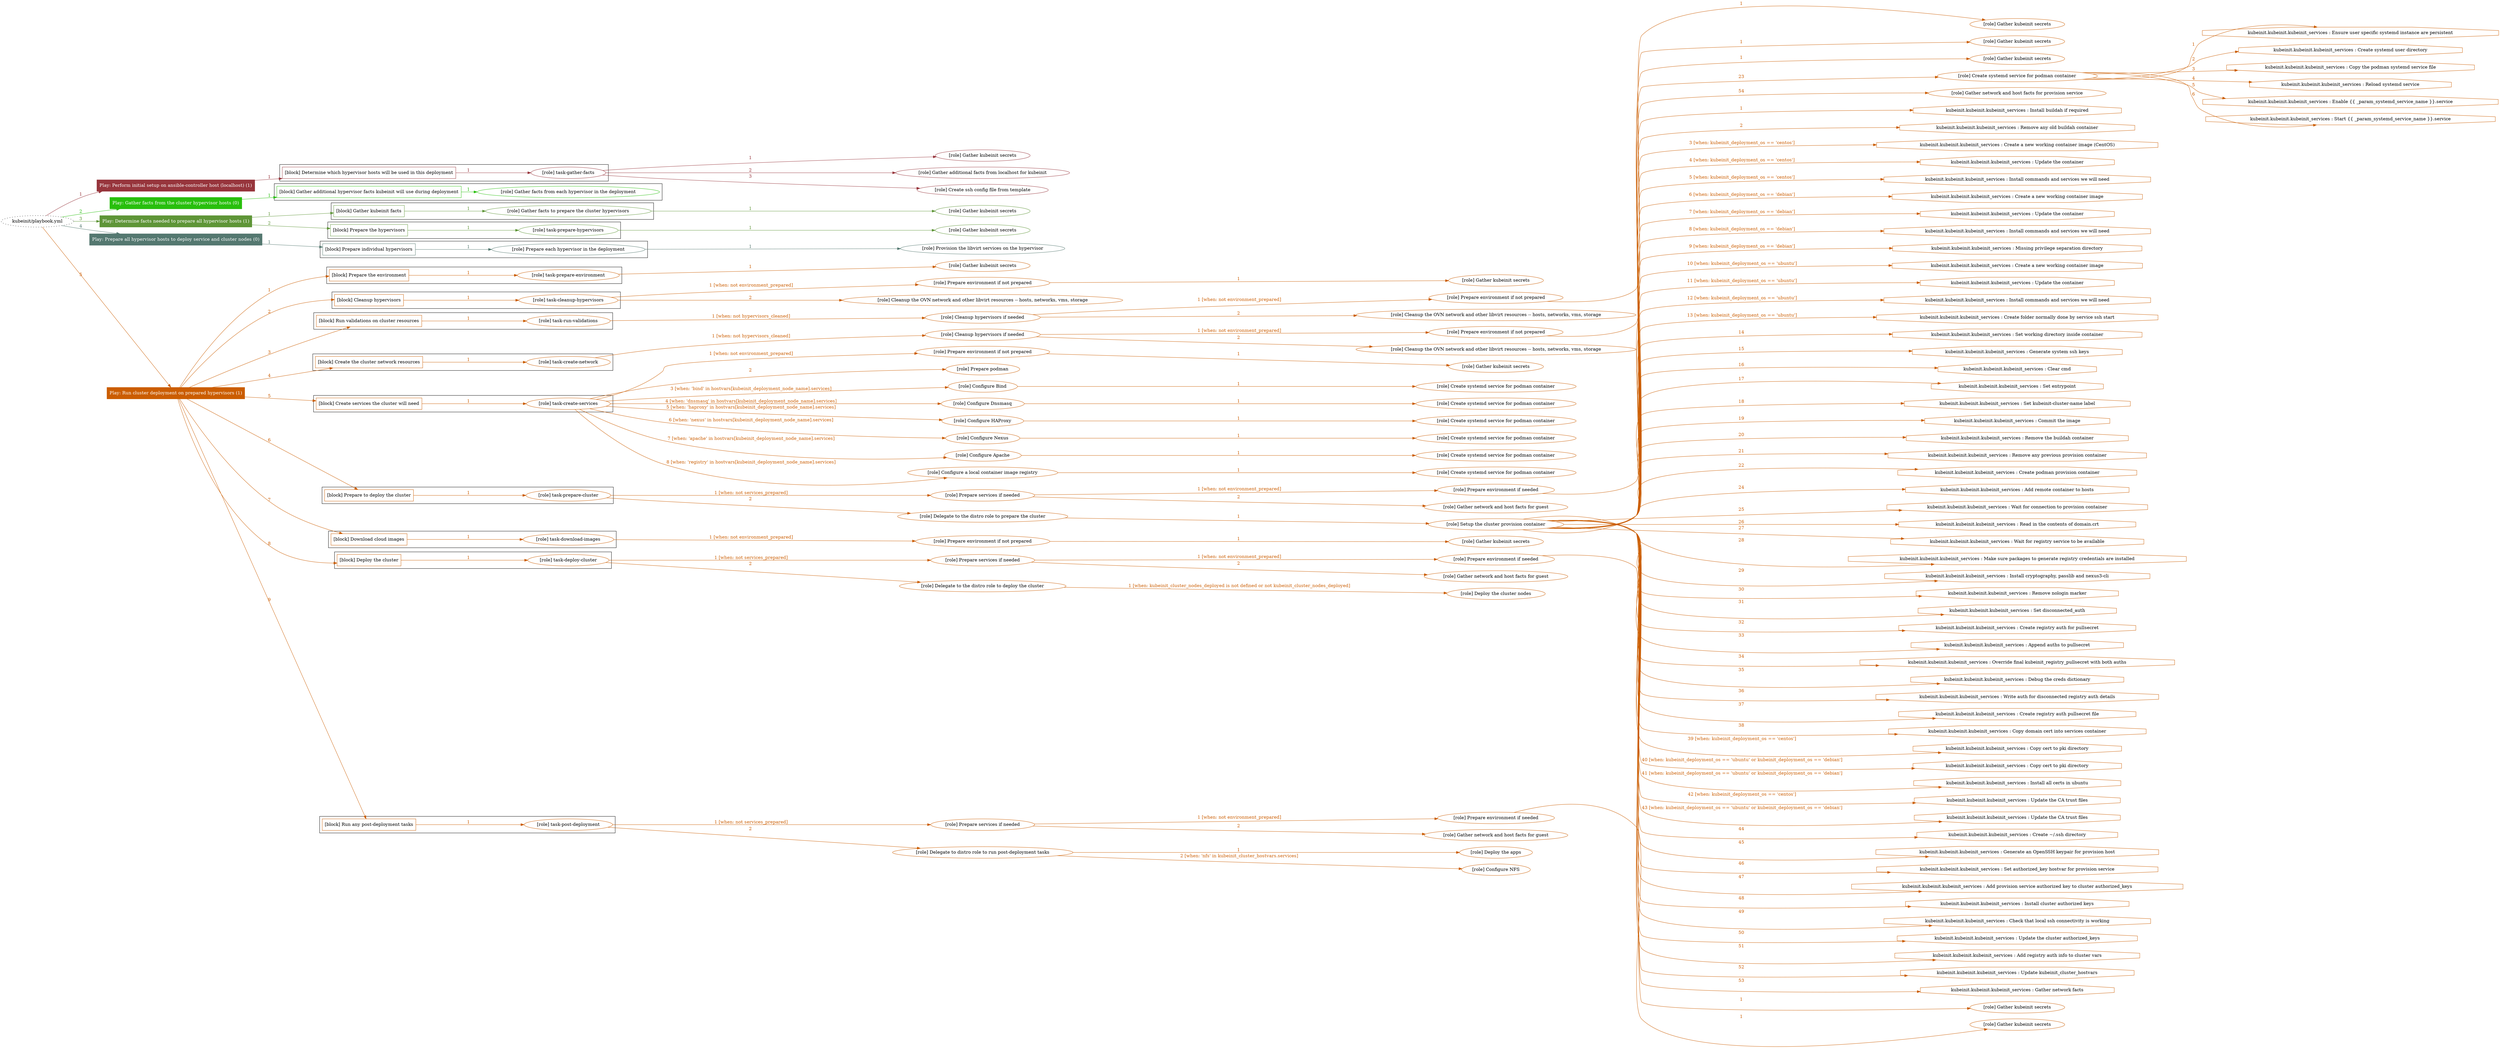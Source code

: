 digraph {
	graph [concentrate=true ordering=in rankdir=LR ratio=fill]
	edge [esep=5 sep=10]
	"kubeinit/playbook.yml" [URL="/home/runner/work/kubeinit/kubeinit/kubeinit/playbook.yml" id=playbook_05aea147 style=dotted]
	play_8e19a7df [label="Play: Perform initial setup on ansible-controller host (localhost) (1)" URL="/home/runner/work/kubeinit/kubeinit/kubeinit/playbook.yml" color="#97353c" fontcolor="#ffffff" id=play_8e19a7df shape=box style=filled tooltip=localhost]
	"kubeinit/playbook.yml" -> play_8e19a7df [label="1 " color="#97353c" fontcolor="#97353c" id=edge_9086992d labeltooltip="1 " tooltip="1 "]
	subgraph "Gather kubeinit secrets" {
		role_ffc9b306 [label="[role] Gather kubeinit secrets" URL="/home/runner/.ansible/collections/ansible_collections/kubeinit/kubeinit/roles/kubeinit_prepare/tasks/build_hypervisors_group.yml" color="#97353c" id=role_ffc9b306 tooltip="Gather kubeinit secrets"]
	}
	subgraph "Gather additional facts from localhost for kubeinit" {
		role_6fb07cbd [label="[role] Gather additional facts from localhost for kubeinit" URL="/home/runner/.ansible/collections/ansible_collections/kubeinit/kubeinit/roles/kubeinit_prepare/tasks/build_hypervisors_group.yml" color="#97353c" id=role_6fb07cbd tooltip="Gather additional facts from localhost for kubeinit"]
	}
	subgraph "Create ssh config file from template" {
		role_6819257a [label="[role] Create ssh config file from template" URL="/home/runner/.ansible/collections/ansible_collections/kubeinit/kubeinit/roles/kubeinit_prepare/tasks/build_hypervisors_group.yml" color="#97353c" id=role_6819257a tooltip="Create ssh config file from template"]
	}
	subgraph "task-gather-facts" {
		role_909740f2 [label="[role] task-gather-facts" URL="/home/runner/work/kubeinit/kubeinit/kubeinit/playbook.yml" color="#97353c" id=role_909740f2 tooltip="task-gather-facts"]
		role_909740f2 -> role_ffc9b306 [label="1 " color="#97353c" fontcolor="#97353c" id=edge_1ae606bf labeltooltip="1 " tooltip="1 "]
		role_909740f2 -> role_6fb07cbd [label="2 " color="#97353c" fontcolor="#97353c" id=edge_8bc53f01 labeltooltip="2 " tooltip="2 "]
		role_909740f2 -> role_6819257a [label="3 " color="#97353c" fontcolor="#97353c" id=edge_e3d381a3 labeltooltip="3 " tooltip="3 "]
	}
	subgraph "Play: Perform initial setup on ansible-controller host (localhost) (1)" {
		play_8e19a7df -> block_a1088e47 [label=1 color="#97353c" fontcolor="#97353c" id=edge_c43016cf labeltooltip=1 tooltip=1]
		subgraph cluster_block_a1088e47 {
			block_a1088e47 [label="[block] Determine which hypervisor hosts will be used in this deployment" URL="/home/runner/work/kubeinit/kubeinit/kubeinit/playbook.yml" color="#97353c" id=block_a1088e47 labeltooltip="Determine which hypervisor hosts will be used in this deployment" shape=box tooltip="Determine which hypervisor hosts will be used in this deployment"]
			block_a1088e47 -> role_909740f2 [label="1 " color="#97353c" fontcolor="#97353c" id=edge_e9bd171e labeltooltip="1 " tooltip="1 "]
		}
	}
	play_2b0cb935 [label="Play: Gather facts from the cluster hypervisor hosts (0)" URL="/home/runner/work/kubeinit/kubeinit/kubeinit/playbook.yml" color="#28bf0d" fontcolor="#ffffff" id=play_2b0cb935 shape=box style=filled tooltip="Play: Gather facts from the cluster hypervisor hosts (0)"]
	"kubeinit/playbook.yml" -> play_2b0cb935 [label="2 " color="#28bf0d" fontcolor="#28bf0d" id=edge_e35fdb37 labeltooltip="2 " tooltip="2 "]
	subgraph "Gather facts from each hypervisor in the deployment" {
		role_d0417972 [label="[role] Gather facts from each hypervisor in the deployment" URL="/home/runner/work/kubeinit/kubeinit/kubeinit/playbook.yml" color="#28bf0d" id=role_d0417972 tooltip="Gather facts from each hypervisor in the deployment"]
	}
	subgraph "Play: Gather facts from the cluster hypervisor hosts (0)" {
		play_2b0cb935 -> block_5b707b91 [label=1 color="#28bf0d" fontcolor="#28bf0d" id=edge_bf3dd9b3 labeltooltip=1 tooltip=1]
		subgraph cluster_block_5b707b91 {
			block_5b707b91 [label="[block] Gather additional hypervisor facts kubeinit will use during deployment" URL="/home/runner/work/kubeinit/kubeinit/kubeinit/playbook.yml" color="#28bf0d" id=block_5b707b91 labeltooltip="Gather additional hypervisor facts kubeinit will use during deployment" shape=box tooltip="Gather additional hypervisor facts kubeinit will use during deployment"]
			block_5b707b91 -> role_d0417972 [label="1 " color="#28bf0d" fontcolor="#28bf0d" id=edge_464eae99 labeltooltip="1 " tooltip="1 "]
		}
	}
	play_ce6ad7af [label="Play: Determine facts needed to prepare all hypervisor hosts (1)" URL="/home/runner/work/kubeinit/kubeinit/kubeinit/playbook.yml" color="#5e9537" fontcolor="#ffffff" id=play_ce6ad7af shape=box style=filled tooltip=localhost]
	"kubeinit/playbook.yml" -> play_ce6ad7af [label="3 " color="#5e9537" fontcolor="#5e9537" id=edge_16f6b407 labeltooltip="3 " tooltip="3 "]
	subgraph "Gather kubeinit secrets" {
		role_9b3f958c [label="[role] Gather kubeinit secrets" URL="/home/runner/.ansible/collections/ansible_collections/kubeinit/kubeinit/roles/kubeinit_prepare/tasks/gather_kubeinit_facts.yml" color="#5e9537" id=role_9b3f958c tooltip="Gather kubeinit secrets"]
	}
	subgraph "Gather facts to prepare the cluster hypervisors" {
		role_3857f96f [label="[role] Gather facts to prepare the cluster hypervisors" URL="/home/runner/work/kubeinit/kubeinit/kubeinit/playbook.yml" color="#5e9537" id=role_3857f96f tooltip="Gather facts to prepare the cluster hypervisors"]
		role_3857f96f -> role_9b3f958c [label="1 " color="#5e9537" fontcolor="#5e9537" id=edge_c34fd200 labeltooltip="1 " tooltip="1 "]
	}
	subgraph "Gather kubeinit secrets" {
		role_0b9e5954 [label="[role] Gather kubeinit secrets" URL="/home/runner/.ansible/collections/ansible_collections/kubeinit/kubeinit/roles/kubeinit_prepare/tasks/gather_kubeinit_facts.yml" color="#5e9537" id=role_0b9e5954 tooltip="Gather kubeinit secrets"]
	}
	subgraph "task-prepare-hypervisors" {
		role_1660e367 [label="[role] task-prepare-hypervisors" URL="/home/runner/work/kubeinit/kubeinit/kubeinit/playbook.yml" color="#5e9537" id=role_1660e367 tooltip="task-prepare-hypervisors"]
		role_1660e367 -> role_0b9e5954 [label="1 " color="#5e9537" fontcolor="#5e9537" id=edge_4a3980f3 labeltooltip="1 " tooltip="1 "]
	}
	subgraph "Play: Determine facts needed to prepare all hypervisor hosts (1)" {
		play_ce6ad7af -> block_cefbe08d [label=1 color="#5e9537" fontcolor="#5e9537" id=edge_2fc5f65b labeltooltip=1 tooltip=1]
		subgraph cluster_block_cefbe08d {
			block_cefbe08d [label="[block] Gather kubeinit facts" URL="/home/runner/work/kubeinit/kubeinit/kubeinit/playbook.yml" color="#5e9537" id=block_cefbe08d labeltooltip="Gather kubeinit facts" shape=box tooltip="Gather kubeinit facts"]
			block_cefbe08d -> role_3857f96f [label="1 " color="#5e9537" fontcolor="#5e9537" id=edge_da631d71 labeltooltip="1 " tooltip="1 "]
		}
		play_ce6ad7af -> block_aca8e133 [label=2 color="#5e9537" fontcolor="#5e9537" id=edge_008180cb labeltooltip=2 tooltip=2]
		subgraph cluster_block_aca8e133 {
			block_aca8e133 [label="[block] Prepare the hypervisors" URL="/home/runner/work/kubeinit/kubeinit/kubeinit/playbook.yml" color="#5e9537" id=block_aca8e133 labeltooltip="Prepare the hypervisors" shape=box tooltip="Prepare the hypervisors"]
			block_aca8e133 -> role_1660e367 [label="1 " color="#5e9537" fontcolor="#5e9537" id=edge_a956ce40 labeltooltip="1 " tooltip="1 "]
		}
	}
	play_2579e399 [label="Play: Prepare all hypervisor hosts to deploy service and cluster nodes (0)" URL="/home/runner/work/kubeinit/kubeinit/kubeinit/playbook.yml" color="#547870" fontcolor="#ffffff" id=play_2579e399 shape=box style=filled tooltip="Play: Prepare all hypervisor hosts to deploy service and cluster nodes (0)"]
	"kubeinit/playbook.yml" -> play_2579e399 [label="4 " color="#547870" fontcolor="#547870" id=edge_26c2763d labeltooltip="4 " tooltip="4 "]
	subgraph "Provision the libvirt services on the hypervisor" {
		role_0f56ec0c [label="[role] Provision the libvirt services on the hypervisor" URL="/home/runner/.ansible/collections/ansible_collections/kubeinit/kubeinit/roles/kubeinit_prepare/tasks/prepare_hypervisor.yml" color="#547870" id=role_0f56ec0c tooltip="Provision the libvirt services on the hypervisor"]
	}
	subgraph "Prepare each hypervisor in the deployment" {
		role_956c059b [label="[role] Prepare each hypervisor in the deployment" URL="/home/runner/work/kubeinit/kubeinit/kubeinit/playbook.yml" color="#547870" id=role_956c059b tooltip="Prepare each hypervisor in the deployment"]
		role_956c059b -> role_0f56ec0c [label="1 " color="#547870" fontcolor="#547870" id=edge_c8f6434c labeltooltip="1 " tooltip="1 "]
	}
	subgraph "Play: Prepare all hypervisor hosts to deploy service and cluster nodes (0)" {
		play_2579e399 -> block_7c864b29 [label=1 color="#547870" fontcolor="#547870" id=edge_37424d4e labeltooltip=1 tooltip=1]
		subgraph cluster_block_7c864b29 {
			block_7c864b29 [label="[block] Prepare individual hypervisors" URL="/home/runner/work/kubeinit/kubeinit/kubeinit/playbook.yml" color="#547870" id=block_7c864b29 labeltooltip="Prepare individual hypervisors" shape=box tooltip="Prepare individual hypervisors"]
			block_7c864b29 -> role_956c059b [label="1 " color="#547870" fontcolor="#547870" id=edge_b569c9b8 labeltooltip="1 " tooltip="1 "]
		}
	}
	play_e73021e5 [label="Play: Run cluster deployment on prepared hypervisors (1)" URL="/home/runner/work/kubeinit/kubeinit/kubeinit/playbook.yml" color="#cb5d01" fontcolor="#ffffff" id=play_e73021e5 shape=box style=filled tooltip=localhost]
	"kubeinit/playbook.yml" -> play_e73021e5 [label="5 " color="#cb5d01" fontcolor="#cb5d01" id=edge_fa6d0c5e labeltooltip="5 " tooltip="5 "]
	subgraph "Gather kubeinit secrets" {
		role_86920c5a [label="[role] Gather kubeinit secrets" URL="/home/runner/.ansible/collections/ansible_collections/kubeinit/kubeinit/roles/kubeinit_prepare/tasks/gather_kubeinit_facts.yml" color="#cb5d01" id=role_86920c5a tooltip="Gather kubeinit secrets"]
	}
	subgraph "task-prepare-environment" {
		role_144bbb32 [label="[role] task-prepare-environment" URL="/home/runner/work/kubeinit/kubeinit/kubeinit/playbook.yml" color="#cb5d01" id=role_144bbb32 tooltip="task-prepare-environment"]
		role_144bbb32 -> role_86920c5a [label="1 " color="#cb5d01" fontcolor="#cb5d01" id=edge_cca491de labeltooltip="1 " tooltip="1 "]
	}
	subgraph "Gather kubeinit secrets" {
		role_8802b99e [label="[role] Gather kubeinit secrets" URL="/home/runner/.ansible/collections/ansible_collections/kubeinit/kubeinit/roles/kubeinit_prepare/tasks/gather_kubeinit_facts.yml" color="#cb5d01" id=role_8802b99e tooltip="Gather kubeinit secrets"]
	}
	subgraph "Prepare environment if not prepared" {
		role_97d5aac5 [label="[role] Prepare environment if not prepared" URL="/home/runner/.ansible/collections/ansible_collections/kubeinit/kubeinit/roles/kubeinit_prepare/tasks/cleanup_hypervisors.yml" color="#cb5d01" id=role_97d5aac5 tooltip="Prepare environment if not prepared"]
		role_97d5aac5 -> role_8802b99e [label="1 " color="#cb5d01" fontcolor="#cb5d01" id=edge_1bda91ac labeltooltip="1 " tooltip="1 "]
	}
	subgraph "Cleanup the OVN network and other libvirt resources -- hosts, networks, vms, storage" {
		role_e05238c7 [label="[role] Cleanup the OVN network and other libvirt resources -- hosts, networks, vms, storage" URL="/home/runner/.ansible/collections/ansible_collections/kubeinit/kubeinit/roles/kubeinit_prepare/tasks/cleanup_hypervisors.yml" color="#cb5d01" id=role_e05238c7 tooltip="Cleanup the OVN network and other libvirt resources -- hosts, networks, vms, storage"]
	}
	subgraph "task-cleanup-hypervisors" {
		role_5d708a29 [label="[role] task-cleanup-hypervisors" URL="/home/runner/work/kubeinit/kubeinit/kubeinit/playbook.yml" color="#cb5d01" id=role_5d708a29 tooltip="task-cleanup-hypervisors"]
		role_5d708a29 -> role_97d5aac5 [label="1 [when: not environment_prepared]" color="#cb5d01" fontcolor="#cb5d01" id=edge_6768768d labeltooltip="1 [when: not environment_prepared]" tooltip="1 [when: not environment_prepared]"]
		role_5d708a29 -> role_e05238c7 [label="2 " color="#cb5d01" fontcolor="#cb5d01" id=edge_8c399682 labeltooltip="2 " tooltip="2 "]
	}
	subgraph "Gather kubeinit secrets" {
		role_57524b80 [label="[role] Gather kubeinit secrets" URL="/home/runner/.ansible/collections/ansible_collections/kubeinit/kubeinit/roles/kubeinit_prepare/tasks/gather_kubeinit_facts.yml" color="#cb5d01" id=role_57524b80 tooltip="Gather kubeinit secrets"]
	}
	subgraph "Prepare environment if not prepared" {
		role_7040a8f1 [label="[role] Prepare environment if not prepared" URL="/home/runner/.ansible/collections/ansible_collections/kubeinit/kubeinit/roles/kubeinit_prepare/tasks/cleanup_hypervisors.yml" color="#cb5d01" id=role_7040a8f1 tooltip="Prepare environment if not prepared"]
		role_7040a8f1 -> role_57524b80 [label="1 " color="#cb5d01" fontcolor="#cb5d01" id=edge_3c5f782a labeltooltip="1 " tooltip="1 "]
	}
	subgraph "Cleanup the OVN network and other libvirt resources -- hosts, networks, vms, storage" {
		role_7cbb86a7 [label="[role] Cleanup the OVN network and other libvirt resources -- hosts, networks, vms, storage" URL="/home/runner/.ansible/collections/ansible_collections/kubeinit/kubeinit/roles/kubeinit_prepare/tasks/cleanup_hypervisors.yml" color="#cb5d01" id=role_7cbb86a7 tooltip="Cleanup the OVN network and other libvirt resources -- hosts, networks, vms, storage"]
	}
	subgraph "Cleanup hypervisors if needed" {
		role_0bc3923b [label="[role] Cleanup hypervisors if needed" URL="/home/runner/.ansible/collections/ansible_collections/kubeinit/kubeinit/roles/kubeinit_validations/tasks/main.yml" color="#cb5d01" id=role_0bc3923b tooltip="Cleanup hypervisors if needed"]
		role_0bc3923b -> role_7040a8f1 [label="1 [when: not environment_prepared]" color="#cb5d01" fontcolor="#cb5d01" id=edge_c9041481 labeltooltip="1 [when: not environment_prepared]" tooltip="1 [when: not environment_prepared]"]
		role_0bc3923b -> role_7cbb86a7 [label="2 " color="#cb5d01" fontcolor="#cb5d01" id=edge_51dcfc88 labeltooltip="2 " tooltip="2 "]
	}
	subgraph "task-run-validations" {
		role_dcdedf3c [label="[role] task-run-validations" URL="/home/runner/work/kubeinit/kubeinit/kubeinit/playbook.yml" color="#cb5d01" id=role_dcdedf3c tooltip="task-run-validations"]
		role_dcdedf3c -> role_0bc3923b [label="1 [when: not hypervisors_cleaned]" color="#cb5d01" fontcolor="#cb5d01" id=edge_8f6d56d9 labeltooltip="1 [when: not hypervisors_cleaned]" tooltip="1 [when: not hypervisors_cleaned]"]
	}
	subgraph "Gather kubeinit secrets" {
		role_def63ceb [label="[role] Gather kubeinit secrets" URL="/home/runner/.ansible/collections/ansible_collections/kubeinit/kubeinit/roles/kubeinit_prepare/tasks/gather_kubeinit_facts.yml" color="#cb5d01" id=role_def63ceb tooltip="Gather kubeinit secrets"]
	}
	subgraph "Prepare environment if not prepared" {
		role_9e4f070a [label="[role] Prepare environment if not prepared" URL="/home/runner/.ansible/collections/ansible_collections/kubeinit/kubeinit/roles/kubeinit_prepare/tasks/cleanup_hypervisors.yml" color="#cb5d01" id=role_9e4f070a tooltip="Prepare environment if not prepared"]
		role_9e4f070a -> role_def63ceb [label="1 " color="#cb5d01" fontcolor="#cb5d01" id=edge_60653449 labeltooltip="1 " tooltip="1 "]
	}
	subgraph "Cleanup the OVN network and other libvirt resources -- hosts, networks, vms, storage" {
		role_fec848be [label="[role] Cleanup the OVN network and other libvirt resources -- hosts, networks, vms, storage" URL="/home/runner/.ansible/collections/ansible_collections/kubeinit/kubeinit/roles/kubeinit_prepare/tasks/cleanup_hypervisors.yml" color="#cb5d01" id=role_fec848be tooltip="Cleanup the OVN network and other libvirt resources -- hosts, networks, vms, storage"]
	}
	subgraph "Cleanup hypervisors if needed" {
		role_7d1e1a81 [label="[role] Cleanup hypervisors if needed" URL="/home/runner/.ansible/collections/ansible_collections/kubeinit/kubeinit/roles/kubeinit_libvirt/tasks/create_network.yml" color="#cb5d01" id=role_7d1e1a81 tooltip="Cleanup hypervisors if needed"]
		role_7d1e1a81 -> role_9e4f070a [label="1 [when: not environment_prepared]" color="#cb5d01" fontcolor="#cb5d01" id=edge_875b63e8 labeltooltip="1 [when: not environment_prepared]" tooltip="1 [when: not environment_prepared]"]
		role_7d1e1a81 -> role_fec848be [label="2 " color="#cb5d01" fontcolor="#cb5d01" id=edge_539c2aaa labeltooltip="2 " tooltip="2 "]
	}
	subgraph "task-create-network" {
		role_7b98b945 [label="[role] task-create-network" URL="/home/runner/work/kubeinit/kubeinit/kubeinit/playbook.yml" color="#cb5d01" id=role_7b98b945 tooltip="task-create-network"]
		role_7b98b945 -> role_7d1e1a81 [label="1 [when: not hypervisors_cleaned]" color="#cb5d01" fontcolor="#cb5d01" id=edge_cdda951c labeltooltip="1 [when: not hypervisors_cleaned]" tooltip="1 [when: not hypervisors_cleaned]"]
	}
	subgraph "Gather kubeinit secrets" {
		role_b8fb591e [label="[role] Gather kubeinit secrets" URL="/home/runner/.ansible/collections/ansible_collections/kubeinit/kubeinit/roles/kubeinit_prepare/tasks/gather_kubeinit_facts.yml" color="#cb5d01" id=role_b8fb591e tooltip="Gather kubeinit secrets"]
	}
	subgraph "Prepare environment if not prepared" {
		role_f3aec51c [label="[role] Prepare environment if not prepared" URL="/home/runner/.ansible/collections/ansible_collections/kubeinit/kubeinit/roles/kubeinit_services/tasks/main.yml" color="#cb5d01" id=role_f3aec51c tooltip="Prepare environment if not prepared"]
		role_f3aec51c -> role_b8fb591e [label="1 " color="#cb5d01" fontcolor="#cb5d01" id=edge_b3d0b23f labeltooltip="1 " tooltip="1 "]
	}
	subgraph "Prepare podman" {
		role_908f9354 [label="[role] Prepare podman" URL="/home/runner/.ansible/collections/ansible_collections/kubeinit/kubeinit/roles/kubeinit_services/tasks/00_create_service_pod.yml" color="#cb5d01" id=role_908f9354 tooltip="Prepare podman"]
	}
	subgraph "Create systemd service for podman container" {
		role_9fda352d [label="[role] Create systemd service for podman container" URL="/home/runner/.ansible/collections/ansible_collections/kubeinit/kubeinit/roles/kubeinit_bind/tasks/main.yml" color="#cb5d01" id=role_9fda352d tooltip="Create systemd service for podman container"]
	}
	subgraph "Configure Bind" {
		role_1002b539 [label="[role] Configure Bind" URL="/home/runner/.ansible/collections/ansible_collections/kubeinit/kubeinit/roles/kubeinit_services/tasks/start_services_containers.yml" color="#cb5d01" id=role_1002b539 tooltip="Configure Bind"]
		role_1002b539 -> role_9fda352d [label="1 " color="#cb5d01" fontcolor="#cb5d01" id=edge_2900a4cd labeltooltip="1 " tooltip="1 "]
	}
	subgraph "Create systemd service for podman container" {
		role_8aee8dd7 [label="[role] Create systemd service for podman container" URL="/home/runner/.ansible/collections/ansible_collections/kubeinit/kubeinit/roles/kubeinit_dnsmasq/tasks/main.yml" color="#cb5d01" id=role_8aee8dd7 tooltip="Create systemd service for podman container"]
	}
	subgraph "Configure Dnsmasq" {
		role_97dae5b8 [label="[role] Configure Dnsmasq" URL="/home/runner/.ansible/collections/ansible_collections/kubeinit/kubeinit/roles/kubeinit_services/tasks/start_services_containers.yml" color="#cb5d01" id=role_97dae5b8 tooltip="Configure Dnsmasq"]
		role_97dae5b8 -> role_8aee8dd7 [label="1 " color="#cb5d01" fontcolor="#cb5d01" id=edge_aea98261 labeltooltip="1 " tooltip="1 "]
	}
	subgraph "Create systemd service for podman container" {
		role_432ea121 [label="[role] Create systemd service for podman container" URL="/home/runner/.ansible/collections/ansible_collections/kubeinit/kubeinit/roles/kubeinit_haproxy/tasks/main.yml" color="#cb5d01" id=role_432ea121 tooltip="Create systemd service for podman container"]
	}
	subgraph "Configure HAProxy" {
		role_a8c078fa [label="[role] Configure HAProxy" URL="/home/runner/.ansible/collections/ansible_collections/kubeinit/kubeinit/roles/kubeinit_services/tasks/start_services_containers.yml" color="#cb5d01" id=role_a8c078fa tooltip="Configure HAProxy"]
		role_a8c078fa -> role_432ea121 [label="1 " color="#cb5d01" fontcolor="#cb5d01" id=edge_6707db62 labeltooltip="1 " tooltip="1 "]
	}
	subgraph "Create systemd service for podman container" {
		role_baabbc8d [label="[role] Create systemd service for podman container" URL="/home/runner/.ansible/collections/ansible_collections/kubeinit/kubeinit/roles/kubeinit_nexus/tasks/main.yml" color="#cb5d01" id=role_baabbc8d tooltip="Create systemd service for podman container"]
	}
	subgraph "Configure Nexus" {
		role_83fff094 [label="[role] Configure Nexus" URL="/home/runner/.ansible/collections/ansible_collections/kubeinit/kubeinit/roles/kubeinit_services/tasks/start_services_containers.yml" color="#cb5d01" id=role_83fff094 tooltip="Configure Nexus"]
		role_83fff094 -> role_baabbc8d [label="1 " color="#cb5d01" fontcolor="#cb5d01" id=edge_85512909 labeltooltip="1 " tooltip="1 "]
	}
	subgraph "Create systemd service for podman container" {
		role_24bec76f [label="[role] Create systemd service for podman container" URL="/home/runner/.ansible/collections/ansible_collections/kubeinit/kubeinit/roles/kubeinit_apache/tasks/main.yml" color="#cb5d01" id=role_24bec76f tooltip="Create systemd service for podman container"]
	}
	subgraph "Configure Apache" {
		role_ccecf3c3 [label="[role] Configure Apache" URL="/home/runner/.ansible/collections/ansible_collections/kubeinit/kubeinit/roles/kubeinit_services/tasks/start_services_containers.yml" color="#cb5d01" id=role_ccecf3c3 tooltip="Configure Apache"]
		role_ccecf3c3 -> role_24bec76f [label="1 " color="#cb5d01" fontcolor="#cb5d01" id=edge_43b27b26 labeltooltip="1 " tooltip="1 "]
	}
	subgraph "Create systemd service for podman container" {
		role_2c641c51 [label="[role] Create systemd service for podman container" URL="/home/runner/.ansible/collections/ansible_collections/kubeinit/kubeinit/roles/kubeinit_registry/tasks/main.yml" color="#cb5d01" id=role_2c641c51 tooltip="Create systemd service for podman container"]
	}
	subgraph "Configure a local container image registry" {
		role_e720a9d9 [label="[role] Configure a local container image registry" URL="/home/runner/.ansible/collections/ansible_collections/kubeinit/kubeinit/roles/kubeinit_services/tasks/start_services_containers.yml" color="#cb5d01" id=role_e720a9d9 tooltip="Configure a local container image registry"]
		role_e720a9d9 -> role_2c641c51 [label="1 " color="#cb5d01" fontcolor="#cb5d01" id=edge_1b93ec22 labeltooltip="1 " tooltip="1 "]
	}
	subgraph "task-create-services" {
		role_c249c043 [label="[role] task-create-services" URL="/home/runner/work/kubeinit/kubeinit/kubeinit/playbook.yml" color="#cb5d01" id=role_c249c043 tooltip="task-create-services"]
		role_c249c043 -> role_f3aec51c [label="1 [when: not environment_prepared]" color="#cb5d01" fontcolor="#cb5d01" id=edge_e1bbd8cf labeltooltip="1 [when: not environment_prepared]" tooltip="1 [when: not environment_prepared]"]
		role_c249c043 -> role_908f9354 [label="2 " color="#cb5d01" fontcolor="#cb5d01" id=edge_699fbdc4 labeltooltip="2 " tooltip="2 "]
		role_c249c043 -> role_1002b539 [label="3 [when: 'bind' in hostvars[kubeinit_deployment_node_name].services]" color="#cb5d01" fontcolor="#cb5d01" id=edge_caedee75 labeltooltip="3 [when: 'bind' in hostvars[kubeinit_deployment_node_name].services]" tooltip="3 [when: 'bind' in hostvars[kubeinit_deployment_node_name].services]"]
		role_c249c043 -> role_97dae5b8 [label="4 [when: 'dnsmasq' in hostvars[kubeinit_deployment_node_name].services]" color="#cb5d01" fontcolor="#cb5d01" id=edge_58ef8c68 labeltooltip="4 [when: 'dnsmasq' in hostvars[kubeinit_deployment_node_name].services]" tooltip="4 [when: 'dnsmasq' in hostvars[kubeinit_deployment_node_name].services]"]
		role_c249c043 -> role_a8c078fa [label="5 [when: 'haproxy' in hostvars[kubeinit_deployment_node_name].services]" color="#cb5d01" fontcolor="#cb5d01" id=edge_b6a5f7e5 labeltooltip="5 [when: 'haproxy' in hostvars[kubeinit_deployment_node_name].services]" tooltip="5 [when: 'haproxy' in hostvars[kubeinit_deployment_node_name].services]"]
		role_c249c043 -> role_83fff094 [label="6 [when: 'nexus' in hostvars[kubeinit_deployment_node_name].services]" color="#cb5d01" fontcolor="#cb5d01" id=edge_b8fb7b70 labeltooltip="6 [when: 'nexus' in hostvars[kubeinit_deployment_node_name].services]" tooltip="6 [when: 'nexus' in hostvars[kubeinit_deployment_node_name].services]"]
		role_c249c043 -> role_ccecf3c3 [label="7 [when: 'apache' in hostvars[kubeinit_deployment_node_name].services]" color="#cb5d01" fontcolor="#cb5d01" id=edge_6f87593e labeltooltip="7 [when: 'apache' in hostvars[kubeinit_deployment_node_name].services]" tooltip="7 [when: 'apache' in hostvars[kubeinit_deployment_node_name].services]"]
		role_c249c043 -> role_e720a9d9 [label="8 [when: 'registry' in hostvars[kubeinit_deployment_node_name].services]" color="#cb5d01" fontcolor="#cb5d01" id=edge_e3377cc4 labeltooltip="8 [when: 'registry' in hostvars[kubeinit_deployment_node_name].services]" tooltip="8 [when: 'registry' in hostvars[kubeinit_deployment_node_name].services]"]
	}
	subgraph "Gather kubeinit secrets" {
		role_5736242a [label="[role] Gather kubeinit secrets" URL="/home/runner/.ansible/collections/ansible_collections/kubeinit/kubeinit/roles/kubeinit_prepare/tasks/gather_kubeinit_facts.yml" color="#cb5d01" id=role_5736242a tooltip="Gather kubeinit secrets"]
	}
	subgraph "Prepare environment if needed" {
		role_14db363f [label="[role] Prepare environment if needed" URL="/home/runner/.ansible/collections/ansible_collections/kubeinit/kubeinit/roles/kubeinit_services/tasks/prepare_services.yml" color="#cb5d01" id=role_14db363f tooltip="Prepare environment if needed"]
		role_14db363f -> role_5736242a [label="1 " color="#cb5d01" fontcolor="#cb5d01" id=edge_57a4f51a labeltooltip="1 " tooltip="1 "]
	}
	subgraph "Gather network and host facts for guest" {
		role_1443d08b [label="[role] Gather network and host facts for guest" URL="/home/runner/.ansible/collections/ansible_collections/kubeinit/kubeinit/roles/kubeinit_services/tasks/prepare_services.yml" color="#cb5d01" id=role_1443d08b tooltip="Gather network and host facts for guest"]
	}
	subgraph "Prepare services if needed" {
		role_eb22f260 [label="[role] Prepare services if needed" URL="/home/runner/.ansible/collections/ansible_collections/kubeinit/kubeinit/roles/kubeinit_prepare/tasks/prepare_cluster.yml" color="#cb5d01" id=role_eb22f260 tooltip="Prepare services if needed"]
		role_eb22f260 -> role_14db363f [label="1 [when: not environment_prepared]" color="#cb5d01" fontcolor="#cb5d01" id=edge_e78f5ee5 labeltooltip="1 [when: not environment_prepared]" tooltip="1 [when: not environment_prepared]"]
		role_eb22f260 -> role_1443d08b [label="2 " color="#cb5d01" fontcolor="#cb5d01" id=edge_6a7c0920 labeltooltip="2 " tooltip="2 "]
	}
	subgraph "Create systemd service for podman container" {
		role_7ef15ccc [label="[role] Create systemd service for podman container" URL="/home/runner/.ansible/collections/ansible_collections/kubeinit/kubeinit/roles/kubeinit_services/tasks/create_provision_container.yml" color="#cb5d01" id=role_7ef15ccc tooltip="Create systemd service for podman container"]
		task_2ab25a51 [label="kubeinit.kubeinit.kubeinit_services : Ensure user specific systemd instance are persistent" URL="/home/runner/.ansible/collections/ansible_collections/kubeinit/kubeinit/roles/kubeinit_services/tasks/create_managed_service.yml" color="#cb5d01" id=task_2ab25a51 shape=octagon tooltip="kubeinit.kubeinit.kubeinit_services : Ensure user specific systemd instance are persistent"]
		role_7ef15ccc -> task_2ab25a51 [label="1 " color="#cb5d01" fontcolor="#cb5d01" id=edge_cdf57611 labeltooltip="1 " tooltip="1 "]
		task_f9385aac [label="kubeinit.kubeinit.kubeinit_services : Create systemd user directory" URL="/home/runner/.ansible/collections/ansible_collections/kubeinit/kubeinit/roles/kubeinit_services/tasks/create_managed_service.yml" color="#cb5d01" id=task_f9385aac shape=octagon tooltip="kubeinit.kubeinit.kubeinit_services : Create systemd user directory"]
		role_7ef15ccc -> task_f9385aac [label="2 " color="#cb5d01" fontcolor="#cb5d01" id=edge_a39a1ca6 labeltooltip="2 " tooltip="2 "]
		task_c1dff238 [label="kubeinit.kubeinit.kubeinit_services : Copy the podman systemd service file" URL="/home/runner/.ansible/collections/ansible_collections/kubeinit/kubeinit/roles/kubeinit_services/tasks/create_managed_service.yml" color="#cb5d01" id=task_c1dff238 shape=octagon tooltip="kubeinit.kubeinit.kubeinit_services : Copy the podman systemd service file"]
		role_7ef15ccc -> task_c1dff238 [label="3 " color="#cb5d01" fontcolor="#cb5d01" id=edge_57c355e6 labeltooltip="3 " tooltip="3 "]
		task_7a719ef2 [label="kubeinit.kubeinit.kubeinit_services : Reload systemd service" URL="/home/runner/.ansible/collections/ansible_collections/kubeinit/kubeinit/roles/kubeinit_services/tasks/create_managed_service.yml" color="#cb5d01" id=task_7a719ef2 shape=octagon tooltip="kubeinit.kubeinit.kubeinit_services : Reload systemd service"]
		role_7ef15ccc -> task_7a719ef2 [label="4 " color="#cb5d01" fontcolor="#cb5d01" id=edge_c9db1783 labeltooltip="4 " tooltip="4 "]
		task_ac1d9c9b [label="kubeinit.kubeinit.kubeinit_services : Enable {{ _param_systemd_service_name }}.service" URL="/home/runner/.ansible/collections/ansible_collections/kubeinit/kubeinit/roles/kubeinit_services/tasks/create_managed_service.yml" color="#cb5d01" id=task_ac1d9c9b shape=octagon tooltip="kubeinit.kubeinit.kubeinit_services : Enable {{ _param_systemd_service_name }}.service"]
		role_7ef15ccc -> task_ac1d9c9b [label="5 " color="#cb5d01" fontcolor="#cb5d01" id=edge_a4669ce7 labeltooltip="5 " tooltip="5 "]
		task_b077e0db [label="kubeinit.kubeinit.kubeinit_services : Start {{ _param_systemd_service_name }}.service" URL="/home/runner/.ansible/collections/ansible_collections/kubeinit/kubeinit/roles/kubeinit_services/tasks/create_managed_service.yml" color="#cb5d01" id=task_b077e0db shape=octagon tooltip="kubeinit.kubeinit.kubeinit_services : Start {{ _param_systemd_service_name }}.service"]
		role_7ef15ccc -> task_b077e0db [label="6 " color="#cb5d01" fontcolor="#cb5d01" id=edge_1a36a3ca labeltooltip="6 " tooltip="6 "]
	}
	subgraph "Gather network and host facts for provision service" {
		role_529e58d2 [label="[role] Gather network and host facts for provision service" URL="/home/runner/.ansible/collections/ansible_collections/kubeinit/kubeinit/roles/kubeinit_services/tasks/create_provision_container.yml" color="#cb5d01" id=role_529e58d2 tooltip="Gather network and host facts for provision service"]
	}
	subgraph "Setup the cluster provision container" {
		role_9c58fe2c [label="[role] Setup the cluster provision container" URL="/home/runner/.ansible/collections/ansible_collections/kubeinit/kubeinit/roles/kubeinit_cdk/tasks/prepare_cluster.yml" color="#cb5d01" id=role_9c58fe2c tooltip="Setup the cluster provision container"]
		task_c3b7ea6f [label="kubeinit.kubeinit.kubeinit_services : Install buildah if required" URL="/home/runner/.ansible/collections/ansible_collections/kubeinit/kubeinit/roles/kubeinit_services/tasks/create_provision_container.yml" color="#cb5d01" id=task_c3b7ea6f shape=octagon tooltip="kubeinit.kubeinit.kubeinit_services : Install buildah if required"]
		role_9c58fe2c -> task_c3b7ea6f [label="1 " color="#cb5d01" fontcolor="#cb5d01" id=edge_0c12ce70 labeltooltip="1 " tooltip="1 "]
		task_d8a7505e [label="kubeinit.kubeinit.kubeinit_services : Remove any old buildah container" URL="/home/runner/.ansible/collections/ansible_collections/kubeinit/kubeinit/roles/kubeinit_services/tasks/create_provision_container.yml" color="#cb5d01" id=task_d8a7505e shape=octagon tooltip="kubeinit.kubeinit.kubeinit_services : Remove any old buildah container"]
		role_9c58fe2c -> task_d8a7505e [label="2 " color="#cb5d01" fontcolor="#cb5d01" id=edge_f2558a6a labeltooltip="2 " tooltip="2 "]
		task_0d171c5e [label="kubeinit.kubeinit.kubeinit_services : Create a new working container image (CentOS)" URL="/home/runner/.ansible/collections/ansible_collections/kubeinit/kubeinit/roles/kubeinit_services/tasks/create_provision_container.yml" color="#cb5d01" id=task_0d171c5e shape=octagon tooltip="kubeinit.kubeinit.kubeinit_services : Create a new working container image (CentOS)"]
		role_9c58fe2c -> task_0d171c5e [label="3 [when: kubeinit_deployment_os == 'centos']" color="#cb5d01" fontcolor="#cb5d01" id=edge_cf74f5b3 labeltooltip="3 [when: kubeinit_deployment_os == 'centos']" tooltip="3 [when: kubeinit_deployment_os == 'centos']"]
		task_0ef8dccb [label="kubeinit.kubeinit.kubeinit_services : Update the container" URL="/home/runner/.ansible/collections/ansible_collections/kubeinit/kubeinit/roles/kubeinit_services/tasks/create_provision_container.yml" color="#cb5d01" id=task_0ef8dccb shape=octagon tooltip="kubeinit.kubeinit.kubeinit_services : Update the container"]
		role_9c58fe2c -> task_0ef8dccb [label="4 [when: kubeinit_deployment_os == 'centos']" color="#cb5d01" fontcolor="#cb5d01" id=edge_9b923a7f labeltooltip="4 [when: kubeinit_deployment_os == 'centos']" tooltip="4 [when: kubeinit_deployment_os == 'centos']"]
		task_a02351cc [label="kubeinit.kubeinit.kubeinit_services : Install commands and services we will need" URL="/home/runner/.ansible/collections/ansible_collections/kubeinit/kubeinit/roles/kubeinit_services/tasks/create_provision_container.yml" color="#cb5d01" id=task_a02351cc shape=octagon tooltip="kubeinit.kubeinit.kubeinit_services : Install commands and services we will need"]
		role_9c58fe2c -> task_a02351cc [label="5 [when: kubeinit_deployment_os == 'centos']" color="#cb5d01" fontcolor="#cb5d01" id=edge_dc0f55b5 labeltooltip="5 [when: kubeinit_deployment_os == 'centos']" tooltip="5 [when: kubeinit_deployment_os == 'centos']"]
		task_55bf10ff [label="kubeinit.kubeinit.kubeinit_services : Create a new working container image" URL="/home/runner/.ansible/collections/ansible_collections/kubeinit/kubeinit/roles/kubeinit_services/tasks/create_provision_container.yml" color="#cb5d01" id=task_55bf10ff shape=octagon tooltip="kubeinit.kubeinit.kubeinit_services : Create a new working container image"]
		role_9c58fe2c -> task_55bf10ff [label="6 [when: kubeinit_deployment_os == 'debian']" color="#cb5d01" fontcolor="#cb5d01" id=edge_d6d46eb1 labeltooltip="6 [when: kubeinit_deployment_os == 'debian']" tooltip="6 [when: kubeinit_deployment_os == 'debian']"]
		task_6e20ad98 [label="kubeinit.kubeinit.kubeinit_services : Update the container" URL="/home/runner/.ansible/collections/ansible_collections/kubeinit/kubeinit/roles/kubeinit_services/tasks/create_provision_container.yml" color="#cb5d01" id=task_6e20ad98 shape=octagon tooltip="kubeinit.kubeinit.kubeinit_services : Update the container"]
		role_9c58fe2c -> task_6e20ad98 [label="7 [when: kubeinit_deployment_os == 'debian']" color="#cb5d01" fontcolor="#cb5d01" id=edge_452d55ab labeltooltip="7 [when: kubeinit_deployment_os == 'debian']" tooltip="7 [when: kubeinit_deployment_os == 'debian']"]
		task_f9ab9aec [label="kubeinit.kubeinit.kubeinit_services : Install commands and services we will need" URL="/home/runner/.ansible/collections/ansible_collections/kubeinit/kubeinit/roles/kubeinit_services/tasks/create_provision_container.yml" color="#cb5d01" id=task_f9ab9aec shape=octagon tooltip="kubeinit.kubeinit.kubeinit_services : Install commands and services we will need"]
		role_9c58fe2c -> task_f9ab9aec [label="8 [when: kubeinit_deployment_os == 'debian']" color="#cb5d01" fontcolor="#cb5d01" id=edge_8c2200e1 labeltooltip="8 [when: kubeinit_deployment_os == 'debian']" tooltip="8 [when: kubeinit_deployment_os == 'debian']"]
		task_05883bcc [label="kubeinit.kubeinit.kubeinit_services : Missing privilege separation directory" URL="/home/runner/.ansible/collections/ansible_collections/kubeinit/kubeinit/roles/kubeinit_services/tasks/create_provision_container.yml" color="#cb5d01" id=task_05883bcc shape=octagon tooltip="kubeinit.kubeinit.kubeinit_services : Missing privilege separation directory"]
		role_9c58fe2c -> task_05883bcc [label="9 [when: kubeinit_deployment_os == 'debian']" color="#cb5d01" fontcolor="#cb5d01" id=edge_b99e953a labeltooltip="9 [when: kubeinit_deployment_os == 'debian']" tooltip="9 [when: kubeinit_deployment_os == 'debian']"]
		task_53fa5298 [label="kubeinit.kubeinit.kubeinit_services : Create a new working container image" URL="/home/runner/.ansible/collections/ansible_collections/kubeinit/kubeinit/roles/kubeinit_services/tasks/create_provision_container.yml" color="#cb5d01" id=task_53fa5298 shape=octagon tooltip="kubeinit.kubeinit.kubeinit_services : Create a new working container image"]
		role_9c58fe2c -> task_53fa5298 [label="10 [when: kubeinit_deployment_os == 'ubuntu']" color="#cb5d01" fontcolor="#cb5d01" id=edge_351eafec labeltooltip="10 [when: kubeinit_deployment_os == 'ubuntu']" tooltip="10 [when: kubeinit_deployment_os == 'ubuntu']"]
		task_3ca9d12e [label="kubeinit.kubeinit.kubeinit_services : Update the container" URL="/home/runner/.ansible/collections/ansible_collections/kubeinit/kubeinit/roles/kubeinit_services/tasks/create_provision_container.yml" color="#cb5d01" id=task_3ca9d12e shape=octagon tooltip="kubeinit.kubeinit.kubeinit_services : Update the container"]
		role_9c58fe2c -> task_3ca9d12e [label="11 [when: kubeinit_deployment_os == 'ubuntu']" color="#cb5d01" fontcolor="#cb5d01" id=edge_9b98b912 labeltooltip="11 [when: kubeinit_deployment_os == 'ubuntu']" tooltip="11 [when: kubeinit_deployment_os == 'ubuntu']"]
		task_2cfaa191 [label="kubeinit.kubeinit.kubeinit_services : Install commands and services we will need" URL="/home/runner/.ansible/collections/ansible_collections/kubeinit/kubeinit/roles/kubeinit_services/tasks/create_provision_container.yml" color="#cb5d01" id=task_2cfaa191 shape=octagon tooltip="kubeinit.kubeinit.kubeinit_services : Install commands and services we will need"]
		role_9c58fe2c -> task_2cfaa191 [label="12 [when: kubeinit_deployment_os == 'ubuntu']" color="#cb5d01" fontcolor="#cb5d01" id=edge_9602b0fb labeltooltip="12 [when: kubeinit_deployment_os == 'ubuntu']" tooltip="12 [when: kubeinit_deployment_os == 'ubuntu']"]
		task_682c961b [label="kubeinit.kubeinit.kubeinit_services : Create folder normally done by service ssh start" URL="/home/runner/.ansible/collections/ansible_collections/kubeinit/kubeinit/roles/kubeinit_services/tasks/create_provision_container.yml" color="#cb5d01" id=task_682c961b shape=octagon tooltip="kubeinit.kubeinit.kubeinit_services : Create folder normally done by service ssh start"]
		role_9c58fe2c -> task_682c961b [label="13 [when: kubeinit_deployment_os == 'ubuntu']" color="#cb5d01" fontcolor="#cb5d01" id=edge_d362d81a labeltooltip="13 [when: kubeinit_deployment_os == 'ubuntu']" tooltip="13 [when: kubeinit_deployment_os == 'ubuntu']"]
		task_edd9d6b8 [label="kubeinit.kubeinit.kubeinit_services : Set working directory inside container" URL="/home/runner/.ansible/collections/ansible_collections/kubeinit/kubeinit/roles/kubeinit_services/tasks/create_provision_container.yml" color="#cb5d01" id=task_edd9d6b8 shape=octagon tooltip="kubeinit.kubeinit.kubeinit_services : Set working directory inside container"]
		role_9c58fe2c -> task_edd9d6b8 [label="14 " color="#cb5d01" fontcolor="#cb5d01" id=edge_28c31825 labeltooltip="14 " tooltip="14 "]
		task_9baf0c1f [label="kubeinit.kubeinit.kubeinit_services : Generate system ssh keys" URL="/home/runner/.ansible/collections/ansible_collections/kubeinit/kubeinit/roles/kubeinit_services/tasks/create_provision_container.yml" color="#cb5d01" id=task_9baf0c1f shape=octagon tooltip="kubeinit.kubeinit.kubeinit_services : Generate system ssh keys"]
		role_9c58fe2c -> task_9baf0c1f [label="15 " color="#cb5d01" fontcolor="#cb5d01" id=edge_8a266e50 labeltooltip="15 " tooltip="15 "]
		task_fdf7ac9a [label="kubeinit.kubeinit.kubeinit_services : Clear cmd" URL="/home/runner/.ansible/collections/ansible_collections/kubeinit/kubeinit/roles/kubeinit_services/tasks/create_provision_container.yml" color="#cb5d01" id=task_fdf7ac9a shape=octagon tooltip="kubeinit.kubeinit.kubeinit_services : Clear cmd"]
		role_9c58fe2c -> task_fdf7ac9a [label="16 " color="#cb5d01" fontcolor="#cb5d01" id=edge_f95b2e53 labeltooltip="16 " tooltip="16 "]
		task_41e15e53 [label="kubeinit.kubeinit.kubeinit_services : Set entrypoint" URL="/home/runner/.ansible/collections/ansible_collections/kubeinit/kubeinit/roles/kubeinit_services/tasks/create_provision_container.yml" color="#cb5d01" id=task_41e15e53 shape=octagon tooltip="kubeinit.kubeinit.kubeinit_services : Set entrypoint"]
		role_9c58fe2c -> task_41e15e53 [label="17 " color="#cb5d01" fontcolor="#cb5d01" id=edge_8f64a810 labeltooltip="17 " tooltip="17 "]
		task_4fd4dc51 [label="kubeinit.kubeinit.kubeinit_services : Set kubeinit-cluster-name label" URL="/home/runner/.ansible/collections/ansible_collections/kubeinit/kubeinit/roles/kubeinit_services/tasks/create_provision_container.yml" color="#cb5d01" id=task_4fd4dc51 shape=octagon tooltip="kubeinit.kubeinit.kubeinit_services : Set kubeinit-cluster-name label"]
		role_9c58fe2c -> task_4fd4dc51 [label="18 " color="#cb5d01" fontcolor="#cb5d01" id=edge_175347a8 labeltooltip="18 " tooltip="18 "]
		task_44777559 [label="kubeinit.kubeinit.kubeinit_services : Commit the image" URL="/home/runner/.ansible/collections/ansible_collections/kubeinit/kubeinit/roles/kubeinit_services/tasks/create_provision_container.yml" color="#cb5d01" id=task_44777559 shape=octagon tooltip="kubeinit.kubeinit.kubeinit_services : Commit the image"]
		role_9c58fe2c -> task_44777559 [label="19 " color="#cb5d01" fontcolor="#cb5d01" id=edge_72e37e1a labeltooltip="19 " tooltip="19 "]
		task_7c10fd75 [label="kubeinit.kubeinit.kubeinit_services : Remove the buildah container" URL="/home/runner/.ansible/collections/ansible_collections/kubeinit/kubeinit/roles/kubeinit_services/tasks/create_provision_container.yml" color="#cb5d01" id=task_7c10fd75 shape=octagon tooltip="kubeinit.kubeinit.kubeinit_services : Remove the buildah container"]
		role_9c58fe2c -> task_7c10fd75 [label="20 " color="#cb5d01" fontcolor="#cb5d01" id=edge_dd284b50 labeltooltip="20 " tooltip="20 "]
		task_68cc2626 [label="kubeinit.kubeinit.kubeinit_services : Remove any previous provision container" URL="/home/runner/.ansible/collections/ansible_collections/kubeinit/kubeinit/roles/kubeinit_services/tasks/create_provision_container.yml" color="#cb5d01" id=task_68cc2626 shape=octagon tooltip="kubeinit.kubeinit.kubeinit_services : Remove any previous provision container"]
		role_9c58fe2c -> task_68cc2626 [label="21 " color="#cb5d01" fontcolor="#cb5d01" id=edge_ccdb90ba labeltooltip="21 " tooltip="21 "]
		task_fe072ff3 [label="kubeinit.kubeinit.kubeinit_services : Create podman provision container" URL="/home/runner/.ansible/collections/ansible_collections/kubeinit/kubeinit/roles/kubeinit_services/tasks/create_provision_container.yml" color="#cb5d01" id=task_fe072ff3 shape=octagon tooltip="kubeinit.kubeinit.kubeinit_services : Create podman provision container"]
		role_9c58fe2c -> task_fe072ff3 [label="22 " color="#cb5d01" fontcolor="#cb5d01" id=edge_4815143d labeltooltip="22 " tooltip="22 "]
		role_9c58fe2c -> role_7ef15ccc [label="23 " color="#cb5d01" fontcolor="#cb5d01" id=edge_51935260 labeltooltip="23 " tooltip="23 "]
		task_b07eea6f [label="kubeinit.kubeinit.kubeinit_services : Add remote container to hosts" URL="/home/runner/.ansible/collections/ansible_collections/kubeinit/kubeinit/roles/kubeinit_services/tasks/create_provision_container.yml" color="#cb5d01" id=task_b07eea6f shape=octagon tooltip="kubeinit.kubeinit.kubeinit_services : Add remote container to hosts"]
		role_9c58fe2c -> task_b07eea6f [label="24 " color="#cb5d01" fontcolor="#cb5d01" id=edge_d63a0b96 labeltooltip="24 " tooltip="24 "]
		task_41a58c58 [label="kubeinit.kubeinit.kubeinit_services : Wait for connection to provision container" URL="/home/runner/.ansible/collections/ansible_collections/kubeinit/kubeinit/roles/kubeinit_services/tasks/create_provision_container.yml" color="#cb5d01" id=task_41a58c58 shape=octagon tooltip="kubeinit.kubeinit.kubeinit_services : Wait for connection to provision container"]
		role_9c58fe2c -> task_41a58c58 [label="25 " color="#cb5d01" fontcolor="#cb5d01" id=edge_2c7bcc69 labeltooltip="25 " tooltip="25 "]
		task_4e0da824 [label="kubeinit.kubeinit.kubeinit_services : Read in the contents of domain.crt" URL="/home/runner/.ansible/collections/ansible_collections/kubeinit/kubeinit/roles/kubeinit_services/tasks/create_provision_container.yml" color="#cb5d01" id=task_4e0da824 shape=octagon tooltip="kubeinit.kubeinit.kubeinit_services : Read in the contents of domain.crt"]
		role_9c58fe2c -> task_4e0da824 [label="26 " color="#cb5d01" fontcolor="#cb5d01" id=edge_868761cd labeltooltip="26 " tooltip="26 "]
		task_8c8f17a6 [label="kubeinit.kubeinit.kubeinit_services : Wait for registry service to be available" URL="/home/runner/.ansible/collections/ansible_collections/kubeinit/kubeinit/roles/kubeinit_services/tasks/create_provision_container.yml" color="#cb5d01" id=task_8c8f17a6 shape=octagon tooltip="kubeinit.kubeinit.kubeinit_services : Wait for registry service to be available"]
		role_9c58fe2c -> task_8c8f17a6 [label="27 " color="#cb5d01" fontcolor="#cb5d01" id=edge_bce75bc6 labeltooltip="27 " tooltip="27 "]
		task_527318f6 [label="kubeinit.kubeinit.kubeinit_services : Make sure packages to generate registry credentials are installed" URL="/home/runner/.ansible/collections/ansible_collections/kubeinit/kubeinit/roles/kubeinit_services/tasks/create_provision_container.yml" color="#cb5d01" id=task_527318f6 shape=octagon tooltip="kubeinit.kubeinit.kubeinit_services : Make sure packages to generate registry credentials are installed"]
		role_9c58fe2c -> task_527318f6 [label="28 " color="#cb5d01" fontcolor="#cb5d01" id=edge_d16b7c50 labeltooltip="28 " tooltip="28 "]
		task_81911b10 [label="kubeinit.kubeinit.kubeinit_services : Install cryptography, passlib and nexus3-cli" URL="/home/runner/.ansible/collections/ansible_collections/kubeinit/kubeinit/roles/kubeinit_services/tasks/create_provision_container.yml" color="#cb5d01" id=task_81911b10 shape=octagon tooltip="kubeinit.kubeinit.kubeinit_services : Install cryptography, passlib and nexus3-cli"]
		role_9c58fe2c -> task_81911b10 [label="29 " color="#cb5d01" fontcolor="#cb5d01" id=edge_4f8662a0 labeltooltip="29 " tooltip="29 "]
		task_af40ca20 [label="kubeinit.kubeinit.kubeinit_services : Remove nologin marker" URL="/home/runner/.ansible/collections/ansible_collections/kubeinit/kubeinit/roles/kubeinit_services/tasks/create_provision_container.yml" color="#cb5d01" id=task_af40ca20 shape=octagon tooltip="kubeinit.kubeinit.kubeinit_services : Remove nologin marker"]
		role_9c58fe2c -> task_af40ca20 [label="30 " color="#cb5d01" fontcolor="#cb5d01" id=edge_4d7fe874 labeltooltip="30 " tooltip="30 "]
		task_77b07eb9 [label="kubeinit.kubeinit.kubeinit_services : Set disconnected_auth" URL="/home/runner/.ansible/collections/ansible_collections/kubeinit/kubeinit/roles/kubeinit_services/tasks/create_provision_container.yml" color="#cb5d01" id=task_77b07eb9 shape=octagon tooltip="kubeinit.kubeinit.kubeinit_services : Set disconnected_auth"]
		role_9c58fe2c -> task_77b07eb9 [label="31 " color="#cb5d01" fontcolor="#cb5d01" id=edge_17a10fdf labeltooltip="31 " tooltip="31 "]
		task_3394d310 [label="kubeinit.kubeinit.kubeinit_services : Create registry auth for pullsecret" URL="/home/runner/.ansible/collections/ansible_collections/kubeinit/kubeinit/roles/kubeinit_services/tasks/create_provision_container.yml" color="#cb5d01" id=task_3394d310 shape=octagon tooltip="kubeinit.kubeinit.kubeinit_services : Create registry auth for pullsecret"]
		role_9c58fe2c -> task_3394d310 [label="32 " color="#cb5d01" fontcolor="#cb5d01" id=edge_c0f349a6 labeltooltip="32 " tooltip="32 "]
		task_a7808971 [label="kubeinit.kubeinit.kubeinit_services : Append auths to pullsecret" URL="/home/runner/.ansible/collections/ansible_collections/kubeinit/kubeinit/roles/kubeinit_services/tasks/create_provision_container.yml" color="#cb5d01" id=task_a7808971 shape=octagon tooltip="kubeinit.kubeinit.kubeinit_services : Append auths to pullsecret"]
		role_9c58fe2c -> task_a7808971 [label="33 " color="#cb5d01" fontcolor="#cb5d01" id=edge_de4b089c labeltooltip="33 " tooltip="33 "]
		task_a2d71018 [label="kubeinit.kubeinit.kubeinit_services : Override final kubeinit_registry_pullsecret with both auths" URL="/home/runner/.ansible/collections/ansible_collections/kubeinit/kubeinit/roles/kubeinit_services/tasks/create_provision_container.yml" color="#cb5d01" id=task_a2d71018 shape=octagon tooltip="kubeinit.kubeinit.kubeinit_services : Override final kubeinit_registry_pullsecret with both auths"]
		role_9c58fe2c -> task_a2d71018 [label="34 " color="#cb5d01" fontcolor="#cb5d01" id=edge_3ce69feb labeltooltip="34 " tooltip="34 "]
		task_fc45fd18 [label="kubeinit.kubeinit.kubeinit_services : Debug the creds dictionary" URL="/home/runner/.ansible/collections/ansible_collections/kubeinit/kubeinit/roles/kubeinit_services/tasks/create_provision_container.yml" color="#cb5d01" id=task_fc45fd18 shape=octagon tooltip="kubeinit.kubeinit.kubeinit_services : Debug the creds dictionary"]
		role_9c58fe2c -> task_fc45fd18 [label="35 " color="#cb5d01" fontcolor="#cb5d01" id=edge_99ac0bd9 labeltooltip="35 " tooltip="35 "]
		task_95b0ed0c [label="kubeinit.kubeinit.kubeinit_services : Write auth for disconnected registry auth details" URL="/home/runner/.ansible/collections/ansible_collections/kubeinit/kubeinit/roles/kubeinit_services/tasks/create_provision_container.yml" color="#cb5d01" id=task_95b0ed0c shape=octagon tooltip="kubeinit.kubeinit.kubeinit_services : Write auth for disconnected registry auth details"]
		role_9c58fe2c -> task_95b0ed0c [label="36 " color="#cb5d01" fontcolor="#cb5d01" id=edge_e0be1442 labeltooltip="36 " tooltip="36 "]
		task_adf0c19a [label="kubeinit.kubeinit.kubeinit_services : Create registry auth pullsecret file" URL="/home/runner/.ansible/collections/ansible_collections/kubeinit/kubeinit/roles/kubeinit_services/tasks/create_provision_container.yml" color="#cb5d01" id=task_adf0c19a shape=octagon tooltip="kubeinit.kubeinit.kubeinit_services : Create registry auth pullsecret file"]
		role_9c58fe2c -> task_adf0c19a [label="37 " color="#cb5d01" fontcolor="#cb5d01" id=edge_a345a95b labeltooltip="37 " tooltip="37 "]
		task_80a53a6f [label="kubeinit.kubeinit.kubeinit_services : Copy domain cert into services container" URL="/home/runner/.ansible/collections/ansible_collections/kubeinit/kubeinit/roles/kubeinit_services/tasks/create_provision_container.yml" color="#cb5d01" id=task_80a53a6f shape=octagon tooltip="kubeinit.kubeinit.kubeinit_services : Copy domain cert into services container"]
		role_9c58fe2c -> task_80a53a6f [label="38 " color="#cb5d01" fontcolor="#cb5d01" id=edge_f142cc25 labeltooltip="38 " tooltip="38 "]
		task_a7d583f1 [label="kubeinit.kubeinit.kubeinit_services : Copy cert to pki directory" URL="/home/runner/.ansible/collections/ansible_collections/kubeinit/kubeinit/roles/kubeinit_services/tasks/create_provision_container.yml" color="#cb5d01" id=task_a7d583f1 shape=octagon tooltip="kubeinit.kubeinit.kubeinit_services : Copy cert to pki directory"]
		role_9c58fe2c -> task_a7d583f1 [label="39 [when: kubeinit_deployment_os == 'centos']" color="#cb5d01" fontcolor="#cb5d01" id=edge_7f938f54 labeltooltip="39 [when: kubeinit_deployment_os == 'centos']" tooltip="39 [when: kubeinit_deployment_os == 'centos']"]
		task_1490f76f [label="kubeinit.kubeinit.kubeinit_services : Copy cert to pki directory" URL="/home/runner/.ansible/collections/ansible_collections/kubeinit/kubeinit/roles/kubeinit_services/tasks/create_provision_container.yml" color="#cb5d01" id=task_1490f76f shape=octagon tooltip="kubeinit.kubeinit.kubeinit_services : Copy cert to pki directory"]
		role_9c58fe2c -> task_1490f76f [label="40 [when: kubeinit_deployment_os == 'ubuntu' or kubeinit_deployment_os == 'debian']" color="#cb5d01" fontcolor="#cb5d01" id=edge_a00fee91 labeltooltip="40 [when: kubeinit_deployment_os == 'ubuntu' or kubeinit_deployment_os == 'debian']" tooltip="40 [when: kubeinit_deployment_os == 'ubuntu' or kubeinit_deployment_os == 'debian']"]
		task_36ba3145 [label="kubeinit.kubeinit.kubeinit_services : Install all certs in ubuntu" URL="/home/runner/.ansible/collections/ansible_collections/kubeinit/kubeinit/roles/kubeinit_services/tasks/create_provision_container.yml" color="#cb5d01" id=task_36ba3145 shape=octagon tooltip="kubeinit.kubeinit.kubeinit_services : Install all certs in ubuntu"]
		role_9c58fe2c -> task_36ba3145 [label="41 [when: kubeinit_deployment_os == 'ubuntu' or kubeinit_deployment_os == 'debian']" color="#cb5d01" fontcolor="#cb5d01" id=edge_59d7a151 labeltooltip="41 [when: kubeinit_deployment_os == 'ubuntu' or kubeinit_deployment_os == 'debian']" tooltip="41 [when: kubeinit_deployment_os == 'ubuntu' or kubeinit_deployment_os == 'debian']"]
		task_16527273 [label="kubeinit.kubeinit.kubeinit_services : Update the CA trust files" URL="/home/runner/.ansible/collections/ansible_collections/kubeinit/kubeinit/roles/kubeinit_services/tasks/create_provision_container.yml" color="#cb5d01" id=task_16527273 shape=octagon tooltip="kubeinit.kubeinit.kubeinit_services : Update the CA trust files"]
		role_9c58fe2c -> task_16527273 [label="42 [when: kubeinit_deployment_os == 'centos']" color="#cb5d01" fontcolor="#cb5d01" id=edge_0195a0ce labeltooltip="42 [when: kubeinit_deployment_os == 'centos']" tooltip="42 [when: kubeinit_deployment_os == 'centos']"]
		task_e516aa9e [label="kubeinit.kubeinit.kubeinit_services : Update the CA trust files" URL="/home/runner/.ansible/collections/ansible_collections/kubeinit/kubeinit/roles/kubeinit_services/tasks/create_provision_container.yml" color="#cb5d01" id=task_e516aa9e shape=octagon tooltip="kubeinit.kubeinit.kubeinit_services : Update the CA trust files"]
		role_9c58fe2c -> task_e516aa9e [label="43 [when: kubeinit_deployment_os == 'ubuntu' or kubeinit_deployment_os == 'debian']" color="#cb5d01" fontcolor="#cb5d01" id=edge_9153364d labeltooltip="43 [when: kubeinit_deployment_os == 'ubuntu' or kubeinit_deployment_os == 'debian']" tooltip="43 [when: kubeinit_deployment_os == 'ubuntu' or kubeinit_deployment_os == 'debian']"]
		task_b5f976cc [label="kubeinit.kubeinit.kubeinit_services : Create ~/.ssh directory" URL="/home/runner/.ansible/collections/ansible_collections/kubeinit/kubeinit/roles/kubeinit_services/tasks/create_provision_container.yml" color="#cb5d01" id=task_b5f976cc shape=octagon tooltip="kubeinit.kubeinit.kubeinit_services : Create ~/.ssh directory"]
		role_9c58fe2c -> task_b5f976cc [label="44 " color="#cb5d01" fontcolor="#cb5d01" id=edge_f9fccc56 labeltooltip="44 " tooltip="44 "]
		task_1d22140f [label="kubeinit.kubeinit.kubeinit_services : Generate an OpenSSH keypair for provision host" URL="/home/runner/.ansible/collections/ansible_collections/kubeinit/kubeinit/roles/kubeinit_services/tasks/create_provision_container.yml" color="#cb5d01" id=task_1d22140f shape=octagon tooltip="kubeinit.kubeinit.kubeinit_services : Generate an OpenSSH keypair for provision host"]
		role_9c58fe2c -> task_1d22140f [label="45 " color="#cb5d01" fontcolor="#cb5d01" id=edge_4e14ec92 labeltooltip="45 " tooltip="45 "]
		task_7aaaae81 [label="kubeinit.kubeinit.kubeinit_services : Set authorized_key hostvar for provision service" URL="/home/runner/.ansible/collections/ansible_collections/kubeinit/kubeinit/roles/kubeinit_services/tasks/create_provision_container.yml" color="#cb5d01" id=task_7aaaae81 shape=octagon tooltip="kubeinit.kubeinit.kubeinit_services : Set authorized_key hostvar for provision service"]
		role_9c58fe2c -> task_7aaaae81 [label="46 " color="#cb5d01" fontcolor="#cb5d01" id=edge_0847c572 labeltooltip="46 " tooltip="46 "]
		task_c776f743 [label="kubeinit.kubeinit.kubeinit_services : Add provision service authorized key to cluster authorized_keys" URL="/home/runner/.ansible/collections/ansible_collections/kubeinit/kubeinit/roles/kubeinit_services/tasks/create_provision_container.yml" color="#cb5d01" id=task_c776f743 shape=octagon tooltip="kubeinit.kubeinit.kubeinit_services : Add provision service authorized key to cluster authorized_keys"]
		role_9c58fe2c -> task_c776f743 [label="47 " color="#cb5d01" fontcolor="#cb5d01" id=edge_e7694a36 labeltooltip="47 " tooltip="47 "]
		task_059ca7e8 [label="kubeinit.kubeinit.kubeinit_services : Install cluster authorized keys" URL="/home/runner/.ansible/collections/ansible_collections/kubeinit/kubeinit/roles/kubeinit_services/tasks/create_provision_container.yml" color="#cb5d01" id=task_059ca7e8 shape=octagon tooltip="kubeinit.kubeinit.kubeinit_services : Install cluster authorized keys"]
		role_9c58fe2c -> task_059ca7e8 [label="48 " color="#cb5d01" fontcolor="#cb5d01" id=edge_986c23e6 labeltooltip="48 " tooltip="48 "]
		task_6a76e3f3 [label="kubeinit.kubeinit.kubeinit_services : Check that local ssh connectivity is working" URL="/home/runner/.ansible/collections/ansible_collections/kubeinit/kubeinit/roles/kubeinit_services/tasks/create_provision_container.yml" color="#cb5d01" id=task_6a76e3f3 shape=octagon tooltip="kubeinit.kubeinit.kubeinit_services : Check that local ssh connectivity is working"]
		role_9c58fe2c -> task_6a76e3f3 [label="49 " color="#cb5d01" fontcolor="#cb5d01" id=edge_d362af6a labeltooltip="49 " tooltip="49 "]
		task_415180be [label="kubeinit.kubeinit.kubeinit_services : Update the cluster authorized_keys" URL="/home/runner/.ansible/collections/ansible_collections/kubeinit/kubeinit/roles/kubeinit_services/tasks/create_provision_container.yml" color="#cb5d01" id=task_415180be shape=octagon tooltip="kubeinit.kubeinit.kubeinit_services : Update the cluster authorized_keys"]
		role_9c58fe2c -> task_415180be [label="50 " color="#cb5d01" fontcolor="#cb5d01" id=edge_fd083156 labeltooltip="50 " tooltip="50 "]
		task_ae043fe6 [label="kubeinit.kubeinit.kubeinit_services : Add registry auth info to cluster vars" URL="/home/runner/.ansible/collections/ansible_collections/kubeinit/kubeinit/roles/kubeinit_services/tasks/create_provision_container.yml" color="#cb5d01" id=task_ae043fe6 shape=octagon tooltip="kubeinit.kubeinit.kubeinit_services : Add registry auth info to cluster vars"]
		role_9c58fe2c -> task_ae043fe6 [label="51 " color="#cb5d01" fontcolor="#cb5d01" id=edge_20bcbbb9 labeltooltip="51 " tooltip="51 "]
		task_ac44efbf [label="kubeinit.kubeinit.kubeinit_services : Update kubeinit_cluster_hostvars" URL="/home/runner/.ansible/collections/ansible_collections/kubeinit/kubeinit/roles/kubeinit_services/tasks/create_provision_container.yml" color="#cb5d01" id=task_ac44efbf shape=octagon tooltip="kubeinit.kubeinit.kubeinit_services : Update kubeinit_cluster_hostvars"]
		role_9c58fe2c -> task_ac44efbf [label="52 " color="#cb5d01" fontcolor="#cb5d01" id=edge_cbe887bd labeltooltip="52 " tooltip="52 "]
		task_ed1a76de [label="kubeinit.kubeinit.kubeinit_services : Gather network facts" URL="/home/runner/.ansible/collections/ansible_collections/kubeinit/kubeinit/roles/kubeinit_services/tasks/create_provision_container.yml" color="#cb5d01" id=task_ed1a76de shape=octagon tooltip="kubeinit.kubeinit.kubeinit_services : Gather network facts"]
		role_9c58fe2c -> task_ed1a76de [label="53 " color="#cb5d01" fontcolor="#cb5d01" id=edge_3de8e7bd labeltooltip="53 " tooltip="53 "]
		role_9c58fe2c -> role_529e58d2 [label="54 " color="#cb5d01" fontcolor="#cb5d01" id=edge_936da3ae labeltooltip="54 " tooltip="54 "]
	}
	subgraph "Delegate to the distro role to prepare the cluster" {
		role_6bbb4557 [label="[role] Delegate to the distro role to prepare the cluster" URL="/home/runner/.ansible/collections/ansible_collections/kubeinit/kubeinit/roles/kubeinit_prepare/tasks/prepare_cluster.yml" color="#cb5d01" id=role_6bbb4557 tooltip="Delegate to the distro role to prepare the cluster"]
		role_6bbb4557 -> role_9c58fe2c [label="1 " color="#cb5d01" fontcolor="#cb5d01" id=edge_3ad48568 labeltooltip="1 " tooltip="1 "]
	}
	subgraph "task-prepare-cluster" {
		role_ecbe1d6c [label="[role] task-prepare-cluster" URL="/home/runner/work/kubeinit/kubeinit/kubeinit/playbook.yml" color="#cb5d01" id=role_ecbe1d6c tooltip="task-prepare-cluster"]
		role_ecbe1d6c -> role_eb22f260 [label="1 [when: not services_prepared]" color="#cb5d01" fontcolor="#cb5d01" id=edge_53b89603 labeltooltip="1 [when: not services_prepared]" tooltip="1 [when: not services_prepared]"]
		role_ecbe1d6c -> role_6bbb4557 [label="2 " color="#cb5d01" fontcolor="#cb5d01" id=edge_93304c17 labeltooltip="2 " tooltip="2 "]
	}
	subgraph "Gather kubeinit secrets" {
		role_e68cd915 [label="[role] Gather kubeinit secrets" URL="/home/runner/.ansible/collections/ansible_collections/kubeinit/kubeinit/roles/kubeinit_prepare/tasks/gather_kubeinit_facts.yml" color="#cb5d01" id=role_e68cd915 tooltip="Gather kubeinit secrets"]
	}
	subgraph "Prepare environment if not prepared" {
		role_91726318 [label="[role] Prepare environment if not prepared" URL="/home/runner/.ansible/collections/ansible_collections/kubeinit/kubeinit/roles/kubeinit_libvirt/tasks/download_cloud_images.yml" color="#cb5d01" id=role_91726318 tooltip="Prepare environment if not prepared"]
		role_91726318 -> role_e68cd915 [label="1 " color="#cb5d01" fontcolor="#cb5d01" id=edge_01226c74 labeltooltip="1 " tooltip="1 "]
	}
	subgraph "task-download-images" {
		role_4f06f751 [label="[role] task-download-images" URL="/home/runner/work/kubeinit/kubeinit/kubeinit/playbook.yml" color="#cb5d01" id=role_4f06f751 tooltip="task-download-images"]
		role_4f06f751 -> role_91726318 [label="1 [when: not environment_prepared]" color="#cb5d01" fontcolor="#cb5d01" id=edge_ada852f9 labeltooltip="1 [when: not environment_prepared]" tooltip="1 [when: not environment_prepared]"]
	}
	subgraph "Gather kubeinit secrets" {
		role_118fea40 [label="[role] Gather kubeinit secrets" URL="/home/runner/.ansible/collections/ansible_collections/kubeinit/kubeinit/roles/kubeinit_prepare/tasks/gather_kubeinit_facts.yml" color="#cb5d01" id=role_118fea40 tooltip="Gather kubeinit secrets"]
	}
	subgraph "Prepare environment if needed" {
		role_9bdc4736 [label="[role] Prepare environment if needed" URL="/home/runner/.ansible/collections/ansible_collections/kubeinit/kubeinit/roles/kubeinit_services/tasks/prepare_services.yml" color="#cb5d01" id=role_9bdc4736 tooltip="Prepare environment if needed"]
		role_9bdc4736 -> role_118fea40 [label="1 " color="#cb5d01" fontcolor="#cb5d01" id=edge_b278ac53 labeltooltip="1 " tooltip="1 "]
	}
	subgraph "Gather network and host facts for guest" {
		role_b847de86 [label="[role] Gather network and host facts for guest" URL="/home/runner/.ansible/collections/ansible_collections/kubeinit/kubeinit/roles/kubeinit_services/tasks/prepare_services.yml" color="#cb5d01" id=role_b847de86 tooltip="Gather network and host facts for guest"]
	}
	subgraph "Prepare services if needed" {
		role_5ebcce8f [label="[role] Prepare services if needed" URL="/home/runner/.ansible/collections/ansible_collections/kubeinit/kubeinit/roles/kubeinit_prepare/tasks/deploy_cluster.yml" color="#cb5d01" id=role_5ebcce8f tooltip="Prepare services if needed"]
		role_5ebcce8f -> role_9bdc4736 [label="1 [when: not environment_prepared]" color="#cb5d01" fontcolor="#cb5d01" id=edge_cee7089c labeltooltip="1 [when: not environment_prepared]" tooltip="1 [when: not environment_prepared]"]
		role_5ebcce8f -> role_b847de86 [label="2 " color="#cb5d01" fontcolor="#cb5d01" id=edge_096fb5dd labeltooltip="2 " tooltip="2 "]
	}
	subgraph "Deploy the cluster nodes" {
		role_a99fb912 [label="[role] Deploy the cluster nodes" URL="/home/runner/.ansible/collections/ansible_collections/kubeinit/kubeinit/roles/kubeinit_cdk/tasks/main.yml" color="#cb5d01" id=role_a99fb912 tooltip="Deploy the cluster nodes"]
	}
	subgraph "Delegate to the distro role to deploy the cluster" {
		role_90328519 [label="[role] Delegate to the distro role to deploy the cluster" URL="/home/runner/.ansible/collections/ansible_collections/kubeinit/kubeinit/roles/kubeinit_prepare/tasks/deploy_cluster.yml" color="#cb5d01" id=role_90328519 tooltip="Delegate to the distro role to deploy the cluster"]
		role_90328519 -> role_a99fb912 [label="1 [when: kubeinit_cluster_nodes_deployed is not defined or not kubeinit_cluster_nodes_deployed]" color="#cb5d01" fontcolor="#cb5d01" id=edge_8ea8d3b1 labeltooltip="1 [when: kubeinit_cluster_nodes_deployed is not defined or not kubeinit_cluster_nodes_deployed]" tooltip="1 [when: kubeinit_cluster_nodes_deployed is not defined or not kubeinit_cluster_nodes_deployed]"]
	}
	subgraph "task-deploy-cluster" {
		role_07029eb6 [label="[role] task-deploy-cluster" URL="/home/runner/work/kubeinit/kubeinit/kubeinit/playbook.yml" color="#cb5d01" id=role_07029eb6 tooltip="task-deploy-cluster"]
		role_07029eb6 -> role_5ebcce8f [label="1 [when: not services_prepared]" color="#cb5d01" fontcolor="#cb5d01" id=edge_1053d95f labeltooltip="1 [when: not services_prepared]" tooltip="1 [when: not services_prepared]"]
		role_07029eb6 -> role_90328519 [label="2 " color="#cb5d01" fontcolor="#cb5d01" id=edge_89bd99eb labeltooltip="2 " tooltip="2 "]
	}
	subgraph "Gather kubeinit secrets" {
		role_2aaa1630 [label="[role] Gather kubeinit secrets" URL="/home/runner/.ansible/collections/ansible_collections/kubeinit/kubeinit/roles/kubeinit_prepare/tasks/gather_kubeinit_facts.yml" color="#cb5d01" id=role_2aaa1630 tooltip="Gather kubeinit secrets"]
	}
	subgraph "Prepare environment if needed" {
		role_5136d4c8 [label="[role] Prepare environment if needed" URL="/home/runner/.ansible/collections/ansible_collections/kubeinit/kubeinit/roles/kubeinit_services/tasks/prepare_services.yml" color="#cb5d01" id=role_5136d4c8 tooltip="Prepare environment if needed"]
		role_5136d4c8 -> role_2aaa1630 [label="1 " color="#cb5d01" fontcolor="#cb5d01" id=edge_15a93ffa labeltooltip="1 " tooltip="1 "]
	}
	subgraph "Gather network and host facts for guest" {
		role_b87169bd [label="[role] Gather network and host facts for guest" URL="/home/runner/.ansible/collections/ansible_collections/kubeinit/kubeinit/roles/kubeinit_services/tasks/prepare_services.yml" color="#cb5d01" id=role_b87169bd tooltip="Gather network and host facts for guest"]
	}
	subgraph "Prepare services if needed" {
		role_4fcf3f40 [label="[role] Prepare services if needed" URL="/home/runner/.ansible/collections/ansible_collections/kubeinit/kubeinit/roles/kubeinit_prepare/tasks/post_deployment.yml" color="#cb5d01" id=role_4fcf3f40 tooltip="Prepare services if needed"]
		role_4fcf3f40 -> role_5136d4c8 [label="1 [when: not environment_prepared]" color="#cb5d01" fontcolor="#cb5d01" id=edge_4b7a4797 labeltooltip="1 [when: not environment_prepared]" tooltip="1 [when: not environment_prepared]"]
		role_4fcf3f40 -> role_b87169bd [label="2 " color="#cb5d01" fontcolor="#cb5d01" id=edge_7367e432 labeltooltip="2 " tooltip="2 "]
	}
	subgraph "Deploy the apps" {
		role_554f5adf [label="[role] Deploy the apps" URL="/home/runner/.ansible/collections/ansible_collections/kubeinit/kubeinit/roles/kubeinit_cdk/tasks/post_deployment_tasks.yml" color="#cb5d01" id=role_554f5adf tooltip="Deploy the apps"]
	}
	subgraph "Configure NFS" {
		role_c7ececee [label="[role] Configure NFS" URL="/home/runner/.ansible/collections/ansible_collections/kubeinit/kubeinit/roles/kubeinit_cdk/tasks/post_deployment_tasks.yml" color="#cb5d01" id=role_c7ececee tooltip="Configure NFS"]
	}
	subgraph "Delegate to distro role to run post-deployment tasks" {
		role_88f28ef2 [label="[role] Delegate to distro role to run post-deployment tasks" URL="/home/runner/.ansible/collections/ansible_collections/kubeinit/kubeinit/roles/kubeinit_prepare/tasks/post_deployment.yml" color="#cb5d01" id=role_88f28ef2 tooltip="Delegate to distro role to run post-deployment tasks"]
		role_88f28ef2 -> role_554f5adf [label="1 " color="#cb5d01" fontcolor="#cb5d01" id=edge_27b5a201 labeltooltip="1 " tooltip="1 "]
		role_88f28ef2 -> role_c7ececee [label="2 [when: 'nfs' in kubeinit_cluster_hostvars.services]" color="#cb5d01" fontcolor="#cb5d01" id=edge_c5dbcc5b labeltooltip="2 [when: 'nfs' in kubeinit_cluster_hostvars.services]" tooltip="2 [when: 'nfs' in kubeinit_cluster_hostvars.services]"]
	}
	subgraph "task-post-deployment" {
		role_79f3c4c0 [label="[role] task-post-deployment" URL="/home/runner/work/kubeinit/kubeinit/kubeinit/playbook.yml" color="#cb5d01" id=role_79f3c4c0 tooltip="task-post-deployment"]
		role_79f3c4c0 -> role_4fcf3f40 [label="1 [when: not services_prepared]" color="#cb5d01" fontcolor="#cb5d01" id=edge_be47b8e4 labeltooltip="1 [when: not services_prepared]" tooltip="1 [when: not services_prepared]"]
		role_79f3c4c0 -> role_88f28ef2 [label="2 " color="#cb5d01" fontcolor="#cb5d01" id=edge_35a081d1 labeltooltip="2 " tooltip="2 "]
	}
	subgraph "Play: Run cluster deployment on prepared hypervisors (1)" {
		play_e73021e5 -> block_923658c2 [label=1 color="#cb5d01" fontcolor="#cb5d01" id=edge_4c39b58b labeltooltip=1 tooltip=1]
		subgraph cluster_block_923658c2 {
			block_923658c2 [label="[block] Prepare the environment" URL="/home/runner/work/kubeinit/kubeinit/kubeinit/playbook.yml" color="#cb5d01" id=block_923658c2 labeltooltip="Prepare the environment" shape=box tooltip="Prepare the environment"]
			block_923658c2 -> role_144bbb32 [label="1 " color="#cb5d01" fontcolor="#cb5d01" id=edge_cf5a985d labeltooltip="1 " tooltip="1 "]
		}
		play_e73021e5 -> block_d6602dc0 [label=2 color="#cb5d01" fontcolor="#cb5d01" id=edge_fc031767 labeltooltip=2 tooltip=2]
		subgraph cluster_block_d6602dc0 {
			block_d6602dc0 [label="[block] Cleanup hypervisors" URL="/home/runner/work/kubeinit/kubeinit/kubeinit/playbook.yml" color="#cb5d01" id=block_d6602dc0 labeltooltip="Cleanup hypervisors" shape=box tooltip="Cleanup hypervisors"]
			block_d6602dc0 -> role_5d708a29 [label="1 " color="#cb5d01" fontcolor="#cb5d01" id=edge_9c0a9c92 labeltooltip="1 " tooltip="1 "]
		}
		play_e73021e5 -> block_c674da07 [label=3 color="#cb5d01" fontcolor="#cb5d01" id=edge_0d5982be labeltooltip=3 tooltip=3]
		subgraph cluster_block_c674da07 {
			block_c674da07 [label="[block] Run validations on cluster resources" URL="/home/runner/work/kubeinit/kubeinit/kubeinit/playbook.yml" color="#cb5d01" id=block_c674da07 labeltooltip="Run validations on cluster resources" shape=box tooltip="Run validations on cluster resources"]
			block_c674da07 -> role_dcdedf3c [label="1 " color="#cb5d01" fontcolor="#cb5d01" id=edge_26c5dad8 labeltooltip="1 " tooltip="1 "]
		}
		play_e73021e5 -> block_026b815a [label=4 color="#cb5d01" fontcolor="#cb5d01" id=edge_f887255c labeltooltip=4 tooltip=4]
		subgraph cluster_block_026b815a {
			block_026b815a [label="[block] Create the cluster network resources" URL="/home/runner/work/kubeinit/kubeinit/kubeinit/playbook.yml" color="#cb5d01" id=block_026b815a labeltooltip="Create the cluster network resources" shape=box tooltip="Create the cluster network resources"]
			block_026b815a -> role_7b98b945 [label="1 " color="#cb5d01" fontcolor="#cb5d01" id=edge_2e6639d9 labeltooltip="1 " tooltip="1 "]
		}
		play_e73021e5 -> block_6c5eb346 [label=5 color="#cb5d01" fontcolor="#cb5d01" id=edge_0bf7daa6 labeltooltip=5 tooltip=5]
		subgraph cluster_block_6c5eb346 {
			block_6c5eb346 [label="[block] Create services the cluster will need" URL="/home/runner/work/kubeinit/kubeinit/kubeinit/playbook.yml" color="#cb5d01" id=block_6c5eb346 labeltooltip="Create services the cluster will need" shape=box tooltip="Create services the cluster will need"]
			block_6c5eb346 -> role_c249c043 [label="1 " color="#cb5d01" fontcolor="#cb5d01" id=edge_817fadef labeltooltip="1 " tooltip="1 "]
		}
		play_e73021e5 -> block_618c1a89 [label=6 color="#cb5d01" fontcolor="#cb5d01" id=edge_27565537 labeltooltip=6 tooltip=6]
		subgraph cluster_block_618c1a89 {
			block_618c1a89 [label="[block] Prepare to deploy the cluster" URL="/home/runner/work/kubeinit/kubeinit/kubeinit/playbook.yml" color="#cb5d01" id=block_618c1a89 labeltooltip="Prepare to deploy the cluster" shape=box tooltip="Prepare to deploy the cluster"]
			block_618c1a89 -> role_ecbe1d6c [label="1 " color="#cb5d01" fontcolor="#cb5d01" id=edge_d8d77e6e labeltooltip="1 " tooltip="1 "]
		}
		play_e73021e5 -> block_8c1ea7ff [label=7 color="#cb5d01" fontcolor="#cb5d01" id=edge_68448706 labeltooltip=7 tooltip=7]
		subgraph cluster_block_8c1ea7ff {
			block_8c1ea7ff [label="[block] Download cloud images" URL="/home/runner/work/kubeinit/kubeinit/kubeinit/playbook.yml" color="#cb5d01" id=block_8c1ea7ff labeltooltip="Download cloud images" shape=box tooltip="Download cloud images"]
			block_8c1ea7ff -> role_4f06f751 [label="1 " color="#cb5d01" fontcolor="#cb5d01" id=edge_7e413cdc labeltooltip="1 " tooltip="1 "]
		}
		play_e73021e5 -> block_8500976b [label=8 color="#cb5d01" fontcolor="#cb5d01" id=edge_3e630215 labeltooltip=8 tooltip=8]
		subgraph cluster_block_8500976b {
			block_8500976b [label="[block] Deploy the cluster" URL="/home/runner/work/kubeinit/kubeinit/kubeinit/playbook.yml" color="#cb5d01" id=block_8500976b labeltooltip="Deploy the cluster" shape=box tooltip="Deploy the cluster"]
			block_8500976b -> role_07029eb6 [label="1 " color="#cb5d01" fontcolor="#cb5d01" id=edge_adf5e0f1 labeltooltip="1 " tooltip="1 "]
		}
		play_e73021e5 -> block_a859ca38 [label=9 color="#cb5d01" fontcolor="#cb5d01" id=edge_77513684 labeltooltip=9 tooltip=9]
		subgraph cluster_block_a859ca38 {
			block_a859ca38 [label="[block] Run any post-deployment tasks" URL="/home/runner/work/kubeinit/kubeinit/kubeinit/playbook.yml" color="#cb5d01" id=block_a859ca38 labeltooltip="Run any post-deployment tasks" shape=box tooltip="Run any post-deployment tasks"]
			block_a859ca38 -> role_79f3c4c0 [label="1 " color="#cb5d01" fontcolor="#cb5d01" id=edge_1834739b labeltooltip="1 " tooltip="1 "]
		}
	}
}
